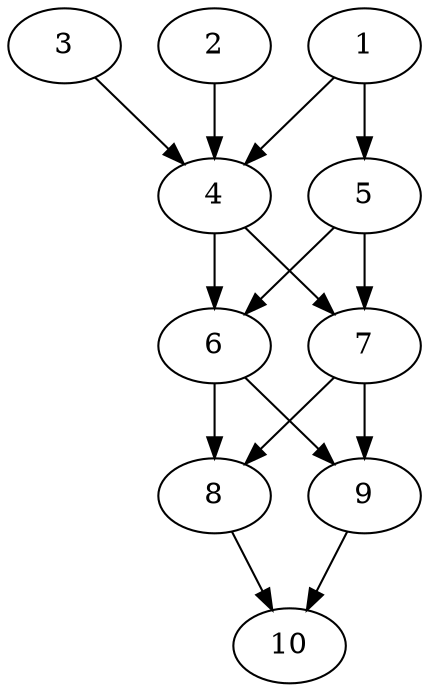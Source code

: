 // DAG automatically generated by daggen at Thu Oct  3 13:58:04 2019
// ./daggen --dot -n 10 --ccr 0.5 --fat 0.5 --regular 0.9 --density 0.9 --mindata 5242880 --maxdata 52428800 
digraph G {
  1 [size="96237568", alpha="0.11", expect_size="48118784"] 
  1 -> 4 [size ="48118784"]
  1 -> 5 [size ="48118784"]
  2 [size="19271680", alpha="0.05", expect_size="9635840"] 
  2 -> 4 [size ="9635840"]
  3 [size="88932352", alpha="0.04", expect_size="44466176"] 
  3 -> 4 [size ="44466176"]
  4 [size="59351040", alpha="0.16", expect_size="29675520"] 
  4 -> 6 [size ="29675520"]
  4 -> 7 [size ="29675520"]
  5 [size="39823360", alpha="0.09", expect_size="19911680"] 
  5 -> 6 [size ="19911680"]
  5 -> 7 [size ="19911680"]
  6 [size="104636416", alpha="0.09", expect_size="52318208"] 
  6 -> 8 [size ="52318208"]
  6 -> 9 [size ="52318208"]
  7 [size="93638656", alpha="0.18", expect_size="46819328"] 
  7 -> 8 [size ="46819328"]
  7 -> 9 [size ="46819328"]
  8 [size="69998592", alpha="0.02", expect_size="34999296"] 
  8 -> 10 [size ="34999296"]
  9 [size="45940736", alpha="0.15", expect_size="22970368"] 
  9 -> 10 [size ="22970368"]
  10 [size="48166912", alpha="0.00", expect_size="24083456"] 
}
